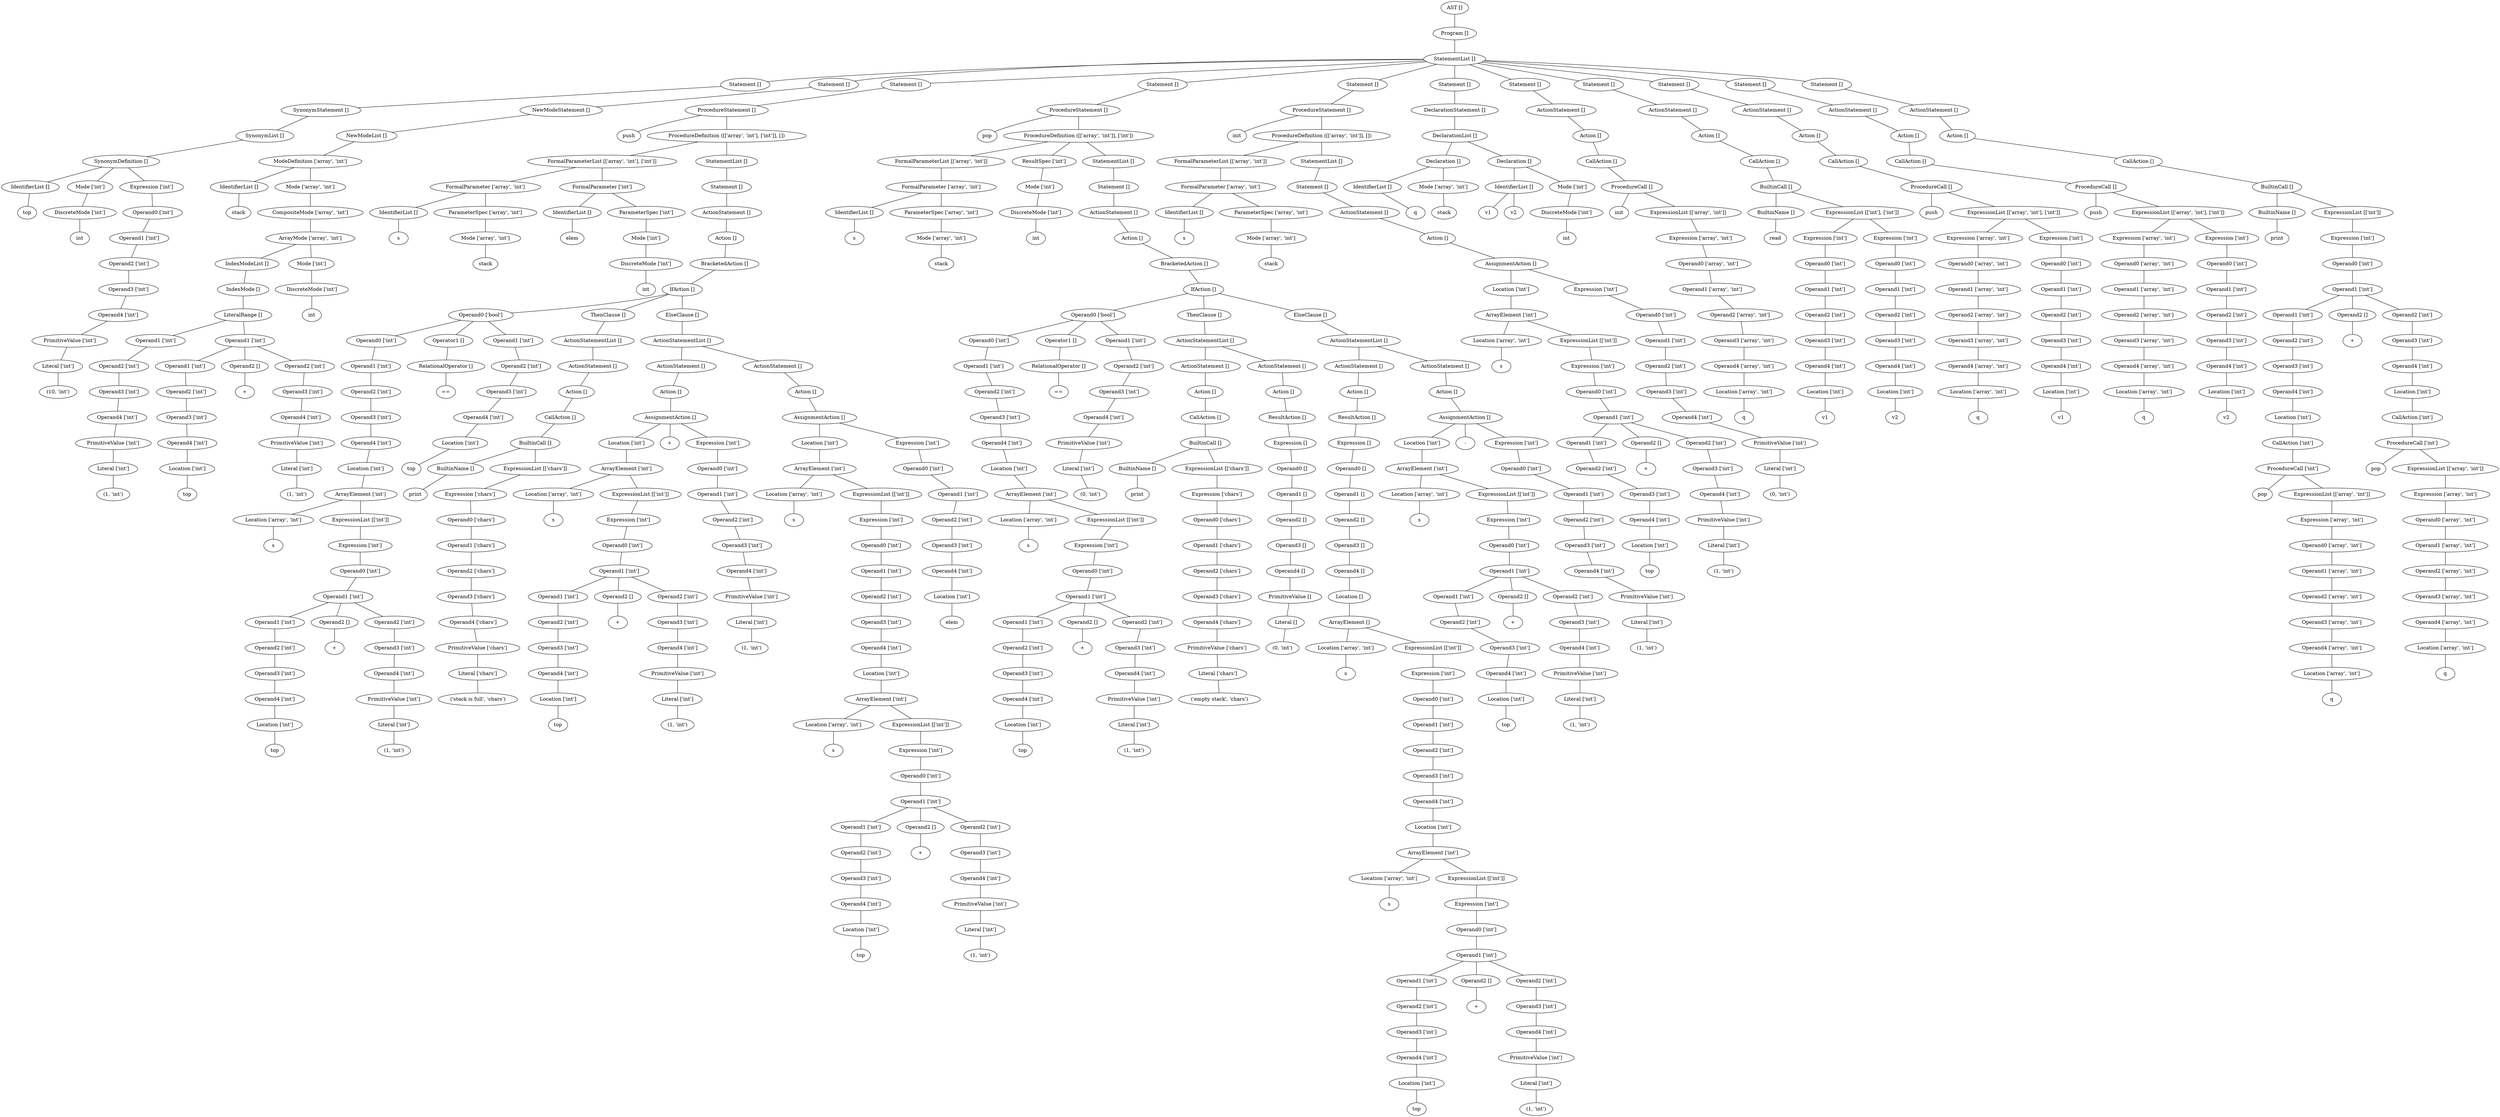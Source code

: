 graph G {
139882363895032 [label="AST []"];
139882363742752 [label="AST []"];
139882363895032 -- 139882363742752;
139882363742752 [label="Program []"];
139882364017744 [label="Program []"];
139882363742752 -- 139882364017744;
139882364017744 [label="StatementList []"];
139882368421112 [label="StatementList []"];
139882364017744 -- 139882368421112;
139882368421112 [label="Statement []"];
139882363827984 [label="Statement []"];
139882368421112 -- 139882363827984;
139882363827984 [label="SynonymStatement []"];
139882363829384 [label="SynonymStatement []"];
139882363827984 -- 139882363829384;
139882363829384 [label="SynonymList []"];
139882363830112 [label="SynonymList []"];
139882363829384 -- 139882363830112;
139882363830112 [label="SynonymDefinition []"];
139882363790784 [label="SynonymDefinition []"];
139882363830112 -- 139882363790784;
139882363790784 [label="IdentifierList []"];
11098370866932995889 [label=top];
139882363790784 -- 11098370866932995889;
139882363912144 [label="SynonymDefinition []"];
139882363830112 -- 139882363912144;
139882363912144 [label="Mode ['int']"];
139882359857104 [label="Mode ['int']"];
139882363912144 -- 139882359857104;
139882359857104 [label="DiscreteMode ['int']"];
13279784956631896224 [label=int];
139882359857104 -- 13279784956631896224;
139882363830056 [label="SynonymDefinition []"];
139882363830112 -- 139882363830056;
139882363830056 [label="Expression ['int']"];
139882363826808 [label="Expression ['int']"];
139882363830056 -- 139882363826808;
139882363826808 [label="Operand0 ['int']"];
139882363826752 [label="Operand0 ['int']"];
139882363826808 -- 139882363826752;
139882363826752 [label="Operand1 ['int']"];
139882363829104 [label="Operand1 ['int']"];
139882363826752 -- 139882363829104;
139882363829104 [label="Operand2 ['int']"];
139882363829048 [label="Operand2 ['int']"];
139882363829104 -- 139882363829048;
139882363829048 [label="Operand3 ['int']"];
139882363830000 [label="Operand3 ['int']"];
139882363829048 -- 139882363830000;
139882363830000 [label="Operand4 ['int']"];
139882363826304 [label="Operand4 ['int']"];
139882363830000 -- 139882363826304;
139882363826304 [label="PrimitiveValue ['int']"];
139882359872760 [label="PrimitiveValue ['int']"];
139882363826304 -- 139882359872760;
139882359872760 [label="Literal ['int']"];
13012287878280842259 [label="(10, 'int')"];
139882359872760 -- 13012287878280842259;
139882363827928 [label="StatementList []"];
139882364017744 -- 139882363827928;
139882363827928 [label="Statement []"];
139882363829552 [label="Statement []"];
139882363827928 -- 139882363829552;
139882363829552 [label="NewModeStatement []"];
139882363828096 [label="NewModeStatement []"];
139882363829552 -- 139882363828096;
139882363828096 [label="NewModeList []"];
139882363828656 [label="NewModeList []"];
139882363828096 -- 139882363828656;
139882363828656 [label="ModeDefinition ['array', 'int']"];
139882363826360 [label="ModeDefinition ['array', 'int']"];
139882363828656 -- 139882363826360;
139882363826360 [label="IdentifierList []"];
9548004008344884232 [label=stack];
139882363826360 -- 9548004008344884232;
139882363828600 [label="ModeDefinition ['array', 'int']"];
139882363828656 -- 139882363828600;
139882363828600 [label="Mode ['array', 'int']"];
139882363826976 [label="Mode ['array', 'int']"];
139882363828600 -- 139882363826976;
139882363826976 [label="CompositeMode ['array', 'int']"];
139882363828432 [label="CompositeMode ['array', 'int']"];
139882363826976 -- 139882363828432;
139882363828432 [label="ArrayMode ['array', 'int']"];
139882363828936 [label="ArrayMode ['array', 'int']"];
139882363828432 -- 139882363828936;
139882363828936 [label="IndexModeList []"];
139882363827032 [label="IndexModeList []"];
139882363828936 -- 139882363827032;
139882363827032 [label="IndexMode []"];
139882363827816 [label="IndexMode []"];
139882363827032 -- 139882363827816;
139882363827816 [label="LiteralRange []"];
139882363830168 [label="LiteralRange []"];
139882363827816 -- 139882363830168;
139882363830168 [label="Operand1 ['int']"];
139882363827536 [label="Operand1 ['int']"];
139882363830168 -- 139882363827536;
139882363827536 [label="Operand2 ['int']"];
139882363827480 [label="Operand2 ['int']"];
139882363827536 -- 139882363827480;
139882363827480 [label="Operand3 ['int']"];
139882363826920 [label="Operand3 ['int']"];
139882363827480 -- 139882363826920;
139882363826920 [label="Operand4 ['int']"];
139882363827592 [label="Operand4 ['int']"];
139882363826920 -- 139882363827592;
139882363827592 [label="PrimitiveValue ['int']"];
139882363828040 [label="PrimitiveValue ['int']"];
139882363827592 -- 139882363828040;
139882363828040 [label="Literal ['int']"];
10384000955390076295 [label="(1, 'int')"];
139882363828040 -- 10384000955390076295;
139882363829888 [label="LiteralRange []"];
139882363827816 -- 139882363829888;
139882363829888 [label="Operand1 ['int']"];
139882363828824 [label="Operand1 ['int']"];
139882363829888 -- 139882363828824;
139882363828824 [label="Operand1 ['int']"];
139882363827760 [label="Operand1 ['int']"];
139882363828824 -- 139882363827760;
139882363827760 [label="Operand2 ['int']"];
139882363827088 [label="Operand2 ['int']"];
139882363827760 -- 139882363827088;
139882363827088 [label="Operand3 ['int']"];
139882363827144 [label="Operand3 ['int']"];
139882363827088 -- 139882363827144;
139882363827144 [label="Operand4 ['int']"];
139882363830224 [label="Operand4 ['int']"];
139882363827144 -- 139882363830224;
139882363830224 [label="Location ['int']"];
13587849862252516085 [label=top];
139882363830224 -- 13587849862252516085;
139882363828880 [label="Operand1 ['int']"];
139882363829888 -- 139882363828880;
139882363828880 [label="Operand2 []"];
13619641250195917786 [label="+"];
139882363828880 -- 13619641250195917786;
139882363829832 [label="Operand1 ['int']"];
139882363829888 -- 139882363829832;
139882363829832 [label="Operand2 ['int']"];
139882363829776 [label="Operand2 ['int']"];
139882363829832 -- 139882363829776;
139882363829776 [label="Operand3 ['int']"];
139882363829328 [label="Operand3 ['int']"];
139882363829776 -- 139882363829328;
139882363829328 [label="Operand4 ['int']"];
139882363829272 [label="Operand4 ['int']"];
139882363829328 -- 139882363829272;
139882363829272 [label="PrimitiveValue ['int']"];
139882363827704 [label="PrimitiveValue ['int']"];
139882363829272 -- 139882363827704;
139882363827704 [label="Literal ['int']"];
12833056036984600206 [label="(1, 'int')"];
139882363827704 -- 12833056036984600206;
139882363828376 [label="ArrayMode ['array', 'int']"];
139882363828432 -- 139882363828376;
139882363828376 [label="Mode ['int']"];
139882363827872 [label="Mode ['int']"];
139882363828376 -- 139882363827872;
139882363827872 [label="DiscreteMode ['int']"];
11738069794204842050 [label=int];
139882363827872 -- 11738069794204842050;
139882363828544 [label="StatementList []"];
139882364017744 -- 139882363828544;
139882363828544 [label="Statement []"];
139882363828152 [label="Statement []"];
139882363828544 -- 139882363828152;
139882363828152 [label="ProcedureStatement []"];
12400201692145902801 [label=push];
139882363828152 -- 12400201692145902801;
139882363739440 [label="ProcedureStatement []"];
139882363828152 -- 139882363739440;
139882363739440 [label="ProcedureDefinition ([['array', 'int'], ['int']], [])"];
139882363826416 [label="ProcedureDefinition ([['array', 'int'], ['int']], [])"];
139882363739440 -- 139882363826416;
139882363826416 [label="FormalParameterList [['array', 'int'], ['int']]"];
139882363829944 [label="FormalParameterList [['array', 'int'], ['int']]"];
139882363826416 -- 139882363829944;
139882363829944 [label="FormalParameter ['array', 'int']"];
139882363827424 [label="FormalParameter ['array', 'int']"];
139882363829944 -- 139882363827424;
139882363827424 [label="IdentifierList []"];
9255897863591705951 [label=s];
139882363827424 -- 9255897863591705951;
139882363826864 [label="FormalParameter ['array', 'int']"];
139882363829944 -- 139882363826864;
139882363826864 [label="ParameterSpec ['array', 'int']"];
139882363827648 [label="ParameterSpec ['array', 'int']"];
139882363826864 -- 139882363827648;
139882363827648 [label="Mode ['array', 'int']"];
12053738444705922906 [label=stack];
139882363827648 -- 12053738444705922906;
139882363826248 [label="FormalParameterList [['array', 'int'], ['int']]"];
139882363826416 -- 139882363826248;
139882363826248 [label="FormalParameter ['int']"];
139882363829664 [label="FormalParameter ['int']"];
139882363826248 -- 139882363829664;
139882363829664 [label="IdentifierList []"];
13443625125395657081 [label=elem];
139882363829664 -- 13443625125395657081;
139882363829160 [label="FormalParameter ['int']"];
139882363826248 -- 139882363829160;
139882363829160 [label="ParameterSpec ['int']"];
139882363828264 [label="ParameterSpec ['int']"];
139882363829160 -- 139882363828264;
139882363828264 [label="Mode ['int']"];
139882363827256 [label="Mode ['int']"];
139882363828264 -- 139882363827256;
139882363827256 [label="DiscreteMode ['int']"];
13259389374916531933 [label=int];
139882363827256 -- 13259389374916531933;
139882363756840 [label="ProcedureDefinition ([['array', 'int'], ['int']], [])"];
139882363739440 -- 139882363756840;
139882363756840 [label="StatementList []"];
139882363798472 [label="StatementList []"];
139882363756840 -- 139882363798472;
139882363798472 [label="Statement []"];
139882363757624 [label="Statement []"];
139882363798472 -- 139882363757624;
139882363757624 [label="ActionStatement []"];
139882363953784 [label="ActionStatement []"];
139882363757624 -- 139882363953784;
139882363953784 [label="Action []"];
139882363956416 [label="Action []"];
139882363953784 -- 139882363956416;
139882363956416 [label="BracketedAction []"];
139882363756728 [label="BracketedAction []"];
139882363956416 -- 139882363756728;
139882363756728 [label="IfAction []"];
139882363757120 [label="IfAction []"];
139882363756728 -- 139882363757120;
139882363757120 [label="Operand0 ['bool']"];
139882363758576 [label="Operand0 ['bool']"];
139882363757120 -- 139882363758576;
139882363758576 [label="Operand0 ['int']"];
139882363954456 [label="Operand0 ['int']"];
139882363758576 -- 139882363954456;
139882363954456 [label="Operand1 ['int']"];
139882363956248 [label="Operand1 ['int']"];
139882363954456 -- 139882363956248;
139882363956248 [label="Operand2 ['int']"];
139882363955968 [label="Operand2 ['int']"];
139882363956248 -- 139882363955968;
139882363955968 [label="Operand3 ['int']"];
139882363957200 [label="Operand3 ['int']"];
139882363955968 -- 139882363957200;
139882363957200 [label="Operand4 ['int']"];
139882363828712 [label="Operand4 ['int']"];
139882363957200 -- 139882363828712;
139882363828712 [label="Location ['int']"];
139882363954232 [label="Location ['int']"];
139882363828712 -- 139882363954232;
139882363954232 [label="ArrayElement ['int']"];
139882368031432 [label="ArrayElement ['int']"];
139882363954232 -- 139882368031432;
139882368031432 [label="Location ['array', 'int']"];
10324350613406728670 [label=s];
139882368031432 -- 10324350613406728670;
139882363954288 [label="ArrayElement ['int']"];
139882363954232 -- 139882363954288;
139882363954288 [label="ExpressionList [['int']]"];
139882363953392 [label="ExpressionList [['int']]"];
139882363954288 -- 139882363953392;
139882363953392 [label="Expression ['int']"];
139882363954400 [label="Expression ['int']"];
139882363953392 -- 139882363954400;
139882363954400 [label="Operand0 ['int']"];
139882363953504 [label="Operand0 ['int']"];
139882363954400 -- 139882363953504;
139882363953504 [label="Operand1 ['int']"];
139882363953560 [label="Operand1 ['int']"];
139882363953504 -- 139882363953560;
139882363953560 [label="Operand1 ['int']"];
139882363956752 [label="Operand1 ['int']"];
139882363953560 -- 139882363956752;
139882363956752 [label="Operand2 ['int']"];
139882363829720 [label="Operand2 ['int']"];
139882363956752 -- 139882363829720;
139882363829720 [label="Operand3 ['int']"];
139882363827312 [label="Operand3 ['int']"];
139882363829720 -- 139882363827312;
139882363827312 [label="Operand4 ['int']"];
139882363953728 [label="Operand4 ['int']"];
139882363827312 -- 139882363953728;
139882363953728 [label="Location ['int']"];
13579530663093619731 [label=top];
139882363953728 -- 13579530663093619731;
139882363955408 [label="Operand1 ['int']"];
139882363953504 -- 139882363955408;
139882363955408 [label="Operand2 []"];
13537684881078771060 [label="+"];
139882363955408 -- 13537684881078771060;
139882363956360 [label="Operand1 ['int']"];
139882363953504 -- 139882363956360;
139882363956360 [label="Operand2 ['int']"];
139882363954064 [label="Operand2 ['int']"];
139882363956360 -- 139882363954064;
139882363954064 [label="Operand3 ['int']"];
139882363955800 [label="Operand3 ['int']"];
139882363954064 -- 139882363955800;
139882363955800 [label="Operand4 ['int']"];
139882363956472 [label="Operand4 ['int']"];
139882363955800 -- 139882363956472;
139882363956472 [label="PrimitiveValue ['int']"];
139882363953672 [label="PrimitiveValue ['int']"];
139882363956472 -- 139882363953672;
139882363953672 [label="Literal ['int']"];
9950877853849301408 [label="(1, 'int')"];
139882363953672 -- 9950877853849301408;
139882363954568 [label="Operand0 ['bool']"];
139882363757120 -- 139882363954568;
139882363954568 [label="Operator1 []"];
139882363757848 [label="Operator1 []"];
139882363954568 -- 139882363757848;
139882363757848 [label="RelationalOperator []"];
13469792685444499595 [label="=="];
139882363757848 -- 13469792685444499595;
139882363759192 [label="Operand0 ['bool']"];
139882363757120 -- 139882363759192;
139882363759192 [label="Operand1 ['int']"];
139882363759136 [label="Operand1 ['int']"];
139882363759192 -- 139882363759136;
139882363759136 [label="Operand2 ['int']"];
139882363759808 [label="Operand2 ['int']"];
139882363759136 -- 139882363759808;
139882363759808 [label="Operand3 ['int']"];
139882363760032 [label="Operand3 ['int']"];
139882363759808 -- 139882363760032;
139882363760032 [label="Operand4 ['int']"];
139882363758688 [label="Operand4 ['int']"];
139882363760032 -- 139882363758688;
139882363758688 [label="Location ['int']"];
9903907610730019013 [label=top];
139882363758688 -- 9903907610730019013;
139882363758856 [label="IfAction []"];
139882363756728 -- 139882363758856;
139882363758856 [label="ThenClause []"];
139882363758408 [label="ThenClause []"];
139882363758856 -- 139882363758408;
139882363758408 [label="ActionStatementList []"];
139882363757960 [label="ActionStatementList []"];
139882363758408 -- 139882363757960;
139882363757960 [label="ActionStatement []"];
139882363756672 [label="ActionStatement []"];
139882363757960 -- 139882363756672;
139882363756672 [label="Action []"];
139882363760424 [label="Action []"];
139882363756672 -- 139882363760424;
139882363760424 [label="CallAction []"];
139882363759360 [label="CallAction []"];
139882363760424 -- 139882363759360;
139882363759360 [label="BuiltinCall []"];
139882363757736 [label="BuiltinCall []"];
139882363759360 -- 139882363757736;
139882363757736 [label="BuiltinName []"];
10087425268375851109 [label=print];
139882363757736 -- 10087425268375851109;
139882363760480 [label="BuiltinCall []"];
139882363759360 -- 139882363760480;
139882363760480 [label="ExpressionList [['chars']]"];
139882363759304 [label="ExpressionList [['chars']]"];
139882363760480 -- 139882363759304;
139882363759304 [label="Expression ['chars']"];
139882363758352 [label="Expression ['chars']"];
139882363759304 -- 139882363758352;
139882363758352 [label="Operand0 ['chars']"];
139882363759528 [label="Operand0 ['chars']"];
139882363758352 -- 139882363759528;
139882363759528 [label="Operand1 ['chars']"];
139882363756952 [label="Operand1 ['chars']"];
139882363759528 -- 139882363756952;
139882363756952 [label="Operand2 ['chars']"];
139882363758128 [label="Operand2 ['chars']"];
139882363756952 -- 139882363758128;
139882363758128 [label="Operand3 ['chars']"];
139882363757904 [label="Operand3 ['chars']"];
139882363758128 -- 139882363757904;
139882363757904 [label="Operand4 ['chars']"];
139882363758464 [label="Operand4 ['chars']"];
139882363757904 -- 139882363758464;
139882363758464 [label="PrimitiveValue ['chars']"];
139882363756784 [label="PrimitiveValue ['chars']"];
139882363758464 -- 139882363756784;
139882363756784 [label="Literal ['chars']"];
13135532903191890347 [label="('stack is full', 'chars')"];
139882363756784 -- 13135532903191890347;
139882363758968 [label="IfAction []"];
139882363756728 -- 139882363758968;
139882363758968 [label="ElseClause []"];
139882363739384 [label="ElseClause []"];
139882363758968 -- 139882363739384;
139882363739384 [label="ActionStatementList []"];
139882363760256 [label="ActionStatementList []"];
139882363739384 -- 139882363760256;
139882363760256 [label="ActionStatement []"];
139882363760200 [label="ActionStatement []"];
139882363760256 -- 139882363760200;
139882363760200 [label="Action []"];
139882363760368 [label="Action []"];
139882363760200 -- 139882363760368;
139882363760368 [label="AssignmentAction []"];
139882363757344 [label="AssignmentAction []"];
139882363760368 -- 139882363757344;
139882363757344 [label="Location ['int']"];
139882363759696 [label="Location ['int']"];
139882363757344 -- 139882363759696;
139882363759696 [label="ArrayElement ['int']"];
139882363758520 [label="ArrayElement ['int']"];
139882363759696 -- 139882363758520;
139882363758520 [label="Location ['array', 'int']"];
13821932316579131152 [label=s];
139882363758520 -- 13821932316579131152;
139882363757792 [label="ArrayElement ['int']"];
139882363759696 -- 139882363757792;
139882363757792 [label="ExpressionList [['int']]"];
139882363758240 [label="ExpressionList [['int']]"];
139882363757792 -- 139882363758240;
139882363758240 [label="Expression ['int']"];
139882363757064 [label="Expression ['int']"];
139882363758240 -- 139882363757064;
139882363757064 [label="Operand0 ['int']"];
139882363757008 [label="Operand0 ['int']"];
139882363757064 -- 139882363757008;
139882363757008 [label="Operand1 ['int']"];
139882363757568 [label="Operand1 ['int']"];
139882363757008 -- 139882363757568;
139882363757568 [label="Operand1 ['int']"];
139882363759584 [label="Operand1 ['int']"];
139882363757568 -- 139882363759584;
139882363759584 [label="Operand2 ['int']"];
139882363759752 [label="Operand2 ['int']"];
139882363759584 -- 139882363759752;
139882363759752 [label="Operand3 ['int']"];
139882363758184 [label="Operand3 ['int']"];
139882363759752 -- 139882363758184;
139882363758184 [label="Operand4 ['int']"];
139882363759472 [label="Operand4 ['int']"];
139882363758184 -- 139882363759472;
139882363759472 [label="Location ['int']"];
9380153402403416136 [label=top];
139882363759472 -- 9380153402403416136;
139882363758912 [label="Operand1 ['int']"];
139882363757008 -- 139882363758912;
139882363758912 [label="Operand2 []"];
10237522305323188465 [label="+"];
139882363758912 -- 10237522305323188465;
139882363760592 [label="Operand1 ['int']"];
139882363757008 -- 139882363760592;
139882363760592 [label="Operand2 ['int']"];
139882363757176 [label="Operand2 ['int']"];
139882363760592 -- 139882363757176;
139882363757176 [label="Operand3 ['int']"];
139882363757680 [label="Operand3 ['int']"];
139882363757176 -- 139882363757680;
139882363757680 [label="Operand4 ['int']"];
139882363758632 [label="Operand4 ['int']"];
139882363757680 -- 139882363758632;
139882363758632 [label="PrimitiveValue ['int']"];
139882363757400 [label="PrimitiveValue ['int']"];
139882363758632 -- 139882363757400;
139882363757400 [label="Literal ['int']"];
13354158772005258597 [label="(1, 'int')"];
139882363757400 -- 13354158772005258597;
10330855819228589589 [label="+"];
139882363760368 -- 10330855819228589589;
139882363759080 [label="AssignmentAction []"];
139882363760368 -- 139882363759080;
139882363759080 [label="Expression ['int']"];
139882363757512 [label="Expression ['int']"];
139882363759080 -- 139882363757512;
139882363757512 [label="Operand0 ['int']"];
139882363757232 [label="Operand0 ['int']"];
139882363757512 -- 139882363757232;
139882363757232 [label="Operand1 ['int']"];
139882363758800 [label="Operand1 ['int']"];
139882363757232 -- 139882363758800;
139882363758800 [label="Operand2 ['int']"];
139882363759920 [label="Operand2 ['int']"];
139882363758800 -- 139882363759920;
139882363759920 [label="Operand3 ['int']"];
139882363759640 [label="Operand3 ['int']"];
139882363759920 -- 139882363759640;
139882363759640 [label="Operand4 ['int']"];
139882363756616 [label="Operand4 ['int']"];
139882363759640 -- 139882363756616;
139882363756616 [label="PrimitiveValue ['int']"];
139882363759976 [label="PrimitiveValue ['int']"];
139882363756616 -- 139882363759976;
139882363759976 [label="Literal ['int']"];
9241212839715275109 [label="(1, 'int')"];
139882363759976 -- 9241212839715275109;
139882363739328 [label="ActionStatementList []"];
139882363739384 -- 139882363739328;
139882363739328 [label="ActionStatement []"];
139882363739216 [label="ActionStatement []"];
139882363739328 -- 139882363739216;
139882363739216 [label="Action []"];
139882363739776 [label="Action []"];
139882363739216 -- 139882363739776;
139882363739776 [label="AssignmentAction []"];
139882363760312 [label="AssignmentAction []"];
139882363739776 -- 139882363760312;
139882363760312 [label="Location ['int']"];
139882363736528 [label="Location ['int']"];
139882363760312 -- 139882363736528;
139882363736528 [label="ArrayElement ['int']"];
139882363757288 [label="ArrayElement ['int']"];
139882363736528 -- 139882363757288;
139882363757288 [label="Location ['array', 'int']"];
9536896534356599163 [label=s];
139882363757288 -- 9536896534356599163;
139882363737872 [label="ArrayElement ['int']"];
139882363736528 -- 139882363737872;
139882363737872 [label="ExpressionList [['int']]"];
139882363737816 [label="ExpressionList [['int']]"];
139882363737872 -- 139882363737816;
139882363737816 [label="Expression ['int']"];
139882363739104 [label="Expression ['int']"];
139882363737816 -- 139882363739104;
139882363739104 [label="Operand0 ['int']"];
139882363737984 [label="Operand0 ['int']"];
139882363739104 -- 139882363737984;
139882363737984 [label="Operand1 ['int']"];
139882363759248 [label="Operand1 ['int']"];
139882363737984 -- 139882363759248;
139882363759248 [label="Operand2 ['int']"];
139882363738040 [label="Operand2 ['int']"];
139882363759248 -- 139882363738040;
139882363738040 [label="Operand3 ['int']"];
139882363736640 [label="Operand3 ['int']"];
139882363738040 -- 139882363736640;
139882363736640 [label="Operand4 ['int']"];
139882363758296 [label="Operand4 ['int']"];
139882363736640 -- 139882363758296;
139882363758296 [label="Location ['int']"];
139882363736864 [label="Location ['int']"];
139882363758296 -- 139882363736864;
139882363736864 [label="ArrayElement ['int']"];
139882363758744 [label="ArrayElement ['int']"];
139882363736864 -- 139882363758744;
139882363758744 [label="Location ['array', 'int']"];
12509181589431836117 [label=s];
139882363758744 -- 12509181589431836117;
139882363737032 [label="ArrayElement ['int']"];
139882363736864 -- 139882363737032;
139882363737032 [label="ExpressionList [['int']]"];
139882363736976 [label="ExpressionList [['int']]"];
139882363737032 -- 139882363736976;
139882363736976 [label="Expression ['int']"];
139882363738712 [label="Expression ['int']"];
139882363736976 -- 139882363738712;
139882363738712 [label="Operand0 ['int']"];
139882363737928 [label="Operand0 ['int']"];
139882363738712 -- 139882363737928;
139882363737928 [label="Operand1 ['int']"];
139882363737144 [label="Operand1 ['int']"];
139882363737928 -- 139882363737144;
139882363737144 [label="Operand1 ['int']"];
139882363737088 [label="Operand1 ['int']"];
139882363737144 -- 139882363737088;
139882363737088 [label="Operand2 ['int']"];
139882363822320 [label="Operand2 ['int']"];
139882363737088 -- 139882363822320;
139882363822320 [label="Operand3 ['int']"];
139882363822992 [label="Operand3 ['int']"];
139882363822320 -- 139882363822992;
139882363822992 [label="Operand4 ['int']"];
139882363756896 [label="Operand4 ['int']"];
139882363822992 -- 139882363756896;
139882363756896 [label="Location ['int']"];
10932892506651996167 [label=top];
139882363756896 -- 10932892506651996167;
139882363738656 [label="Operand1 ['int']"];
139882363737928 -- 139882363738656;
139882363738656 [label="Operand2 []"];
12403651914397322908 [label="+"];
139882363738656 -- 12403651914397322908;
139882363736808 [label="Operand1 ['int']"];
139882363737928 -- 139882363736808;
139882363736808 [label="Operand2 ['int']"];
139882363736752 [label="Operand2 ['int']"];
139882363736808 -- 139882363736752;
139882363736752 [label="Operand3 ['int']"];
139882363739048 [label="Operand3 ['int']"];
139882363736752 -- 139882363739048;
139882363739048 [label="Operand4 ['int']"];
139882363736920 [label="Operand4 ['int']"];
139882363739048 -- 139882363736920;
139882363736920 [label="PrimitiveValue ['int']"];
139882363872536 [label="PrimitiveValue ['int']"];
139882363736920 -- 139882363872536;
139882363872536 [label="Literal ['int']"];
9809632852067542772 [label="(1, 'int')"];
139882363872536 -- 9809632852067542772;
139882363737480 [label="AssignmentAction []"];
139882363739776 -- 139882363737480;
139882363737480 [label="Expression ['int']"];
139882363737424 [label="Expression ['int']"];
139882363737480 -- 139882363737424;
139882363737424 [label="Operand0 ['int']"];
139882363739944 [label="Operand0 ['int']"];
139882363737424 -- 139882363739944;
139882363739944 [label="Operand1 ['int']"];
139882363739888 [label="Operand1 ['int']"];
139882363739944 -- 139882363739888;
139882363739888 [label="Operand2 ['int']"];
139882363759416 [label="Operand2 ['int']"];
139882363739888 -- 139882363759416;
139882363759416 [label="Operand3 ['int']"];
139882363736584 [label="Operand3 ['int']"];
139882363759416 -- 139882363736584;
139882363736584 [label="Operand4 ['int']"];
139882363738936 [label="Operand4 ['int']"];
139882363736584 -- 139882363738936;
139882363738936 [label="Location ['int']"];
10364289728903483927 [label=elem];
139882363738936 -- 10364289728903483927;
139882363829216 [label="StatementList []"];
139882364017744 -- 139882363829216;
139882363829216 [label="Statement []"];
139882363954960 [label="Statement []"];
139882363829216 -- 139882363954960;
139882363954960 [label="ProcedureStatement []"];
9949882441716835854 [label=pop];
139882363954960 -- 9949882441716835854;
139882363939248 [label="ProcedureStatement []"];
139882363954960 -- 139882363939248;
139882363939248 [label="ProcedureDefinition ([['array', 'int']], ['int'])"];
139882363829440 [label="ProcedureDefinition ([['array', 'int']], ['int'])"];
139882363939248 -- 139882363829440;
139882363829440 [label="FormalParameterList [['array', 'int']]"];
139882363826640 [label="FormalParameterList [['array', 'int']]"];
139882363829440 -- 139882363826640;
139882363826640 [label="FormalParameter ['array', 'int']"];
139882363757456 [label="FormalParameter ['array', 'int']"];
139882363826640 -- 139882363757456;
139882363757456 [label="IdentifierList []"];
9439989067773012822 [label=s];
139882363757456 -- 9439989067773012822;
139882363739496 [label="FormalParameter ['array', 'int']"];
139882363826640 -- 139882363739496;
139882363739496 [label="ParameterSpec ['array', 'int']"];
139882363827368 [label="ParameterSpec ['array', 'int']"];
139882363739496 -- 139882363827368;
139882363827368 [label="Mode ['array', 'int']"];
10591513632518417933 [label=stack];
139882363827368 -- 10591513632518417933;
139882363739272 [label="ProcedureDefinition ([['array', 'int']], ['int'])"];
139882363939248 -- 139882363739272;
139882363739272 [label="ResultSpec ['int']"];
139882363737256 [label="ResultSpec ['int']"];
139882363739272 -- 139882363737256;
139882363737256 [label="Mode ['int']"];
139882363736472 [label="Mode ['int']"];
139882363737256 -- 139882363736472;
139882363736472 [label="DiscreteMode ['int']"];
9791297851129262198 [label=int];
139882363736472 -- 9791297851129262198;
139882363840384 [label="ProcedureDefinition ([['array', 'int']], ['int'])"];
139882363939248 -- 139882363840384;
139882363840384 [label="StatementList []"];
139882363737592 [label="StatementList []"];
139882363840384 -- 139882363737592;
139882363737592 [label="Statement []"];
139882363839096 [label="Statement []"];
139882363737592 -- 139882363839096;
139882363839096 [label="ActionStatement []"];
139882363840832 [label="ActionStatement []"];
139882363839096 -- 139882363840832;
139882363840832 [label="Action []"];
139882363738320 [label="Action []"];
139882363840832 -- 139882363738320;
139882363738320 [label="BracketedAction []"];
139882363840272 [label="BracketedAction []"];
139882363738320 -- 139882363840272;
139882363840272 [label="IfAction []"];
139882363839544 [label="IfAction []"];
139882363840272 -- 139882363839544;
139882363839544 [label="Operand0 ['bool']"];
139882363736248 [label="Operand0 ['bool']"];
139882363839544 -- 139882363736248;
139882363736248 [label="Operand0 ['int']"];
139882363739608 [label="Operand0 ['int']"];
139882363736248 -- 139882363739608;
139882363739608 [label="Operand1 ['int']"];
139882363737312 [label="Operand1 ['int']"];
139882363739608 -- 139882363737312;
139882363737312 [label="Operand2 ['int']"];
139882363737704 [label="Operand2 ['int']"];
139882363737312 -- 139882363737704;
139882363737704 [label="Operand3 ['int']"];
139882363738544 [label="Operand3 ['int']"];
139882363737704 -- 139882363738544;
139882363738544 [label="Operand4 ['int']"];
139882363738488 [label="Operand4 ['int']"];
139882363738544 -- 139882363738488;
139882363738488 [label="Location ['int']"];
139882363739720 [label="Location ['int']"];
139882363738488 -- 139882363739720;
139882363739720 [label="ArrayElement ['int']"];
139882363738992 [label="ArrayElement ['int']"];
139882363739720 -- 139882363738992;
139882363738992 [label="Location ['array', 'int']"];
11218906336775415944 [label=s];
139882363738992 -- 11218906336775415944;
139882363738824 [label="ArrayElement ['int']"];
139882363739720 -- 139882363738824;
139882363738824 [label="ExpressionList [['int']]"];
139882363738768 [label="ExpressionList [['int']]"];
139882363738824 -- 139882363738768;
139882363738768 [label="Expression ['int']"];
139882363739664 [label="Expression ['int']"];
139882363738768 -- 139882363739664;
139882363739664 [label="Operand0 ['int']"];
139882363739552 [label="Operand0 ['int']"];
139882363739664 -- 139882363739552;
139882363739552 [label="Operand1 ['int']"];
139882363738096 [label="Operand1 ['int']"];
139882363739552 -- 139882363738096;
139882363738096 [label="Operand1 ['int']"];
139882363737368 [label="Operand1 ['int']"];
139882363738096 -- 139882363737368;
139882363737368 [label="Operand2 ['int']"];
139882363736136 [label="Operand2 ['int']"];
139882363737368 -- 139882363736136;
139882363736136 [label="Operand3 ['int']"];
139882363737200 [label="Operand3 ['int']"];
139882363736136 -- 139882363737200;
139882363737200 [label="Operand4 ['int']"];
139882363738376 [label="Operand4 ['int']"];
139882363737200 -- 139882363738376;
139882363738376 [label="Location ['int']"];
11986369483300122311 [label=top];
139882363738376 -- 11986369483300122311;
139882363738152 [label="Operand1 ['int']"];
139882363739552 -- 139882363738152;
139882363738152 [label="Operand2 []"];
11615167140024672610 [label="+"];
139882363738152 -- 11615167140024672610;
139882363736360 [label="Operand1 ['int']"];
139882363739552 -- 139882363736360;
139882363736360 [label="Operand2 ['int']"];
139882363736304 [label="Operand2 ['int']"];
139882363736360 -- 139882363736304;
139882363736304 [label="Operand3 ['int']"];
139882363736192 [label="Operand3 ['int']"];
139882363736304 -- 139882363736192;
139882363736192 [label="Operand4 ['int']"];
139882363739160 [label="Operand4 ['int']"];
139882363736192 -- 139882363739160;
139882363739160 [label="PrimitiveValue ['int']"];
139882363740056 [label="PrimitiveValue ['int']"];
139882363739160 -- 139882363740056;
139882363740056 [label="Literal ['int']"];
10201823118854488822 [label="(1, 'int')"];
139882363740056 -- 10201823118854488822;
139882363738600 [label="Operand0 ['bool']"];
139882363839544 -- 139882363738600;
139882363738600 [label="Operator1 []"];
139882363840104 [label="Operator1 []"];
139882363738600 -- 139882363840104;
139882363840104 [label="RelationalOperator []"];
10416918911515858688 [label="=="];
139882363840104 -- 10416918911515858688;
139882363842344 [label="Operand0 ['bool']"];
139882363839544 -- 139882363842344;
139882363842344 [label="Operand1 ['int']"];
139882363841896 [label="Operand1 ['int']"];
139882363842344 -- 139882363841896;
139882363841896 [label="Operand2 ['int']"];
139882363839824 [label="Operand2 ['int']"];
139882363841896 -- 139882363839824;
139882363839824 [label="Operand3 ['int']"];
139882363841840 [label="Operand3 ['int']"];
139882363839824 -- 139882363841840;
139882363841840 [label="Operand4 ['int']"];
139882363842176 [label="Operand4 ['int']"];
139882363841840 -- 139882363842176;
139882363842176 [label="PrimitiveValue ['int']"];
139882363841728 [label="PrimitiveValue ['int']"];
139882363842176 -- 139882363841728;
139882363841728 [label="Literal ['int']"];
11730887075805706403 [label="(0, 'int')"];
139882363841728 -- 11730887075805706403;
139882363838984 [label="IfAction []"];
139882363840272 -- 139882363838984;
139882363838984 [label="ThenClause []"];
139882363839656 [label="ThenClause []"];
139882363838984 -- 139882363839656;
139882363839656 [label="ActionStatementList []"];
139882363841448 [label="ActionStatementList []"];
139882363839656 -- 139882363841448;
139882363841448 [label="ActionStatement []"];
139882363839880 [label="ActionStatement []"];
139882363841448 -- 139882363839880;
139882363839880 [label="Action []"];
139882363841952 [label="Action []"];
139882363839880 -- 139882363841952;
139882363841952 [label="CallAction []"];
139882363839600 [label="CallAction []"];
139882363841952 -- 139882363839600;
139882363839600 [label="BuiltinCall []"];
139882363838536 [label="BuiltinCall []"];
139882363839600 -- 139882363838536;
139882363838536 [label="BuiltinName []"];
12374324879852376767 [label=print];
139882363838536 -- 12374324879852376767;
139882363841224 [label="BuiltinCall []"];
139882363839600 -- 139882363841224;
139882363841224 [label="ExpressionList [['chars']]"];
139882363840160 [label="ExpressionList [['chars']]"];
139882363841224 -- 139882363840160;
139882363840160 [label="Expression ['chars']"];
139882363840776 [label="Expression ['chars']"];
139882363840160 -- 139882363840776;
139882363840776 [label="Operand0 ['chars']"];
139882363841168 [label="Operand0 ['chars']"];
139882363840776 -- 139882363841168;
139882363841168 [label="Operand1 ['chars']"];
139882363840888 [label="Operand1 ['chars']"];
139882363841168 -- 139882363840888;
139882363840888 [label="Operand2 ['chars']"];
139882363840664 [label="Operand2 ['chars']"];
139882363840888 -- 139882363840664;
139882363840664 [label="Operand3 ['chars']"];
139882363839432 [label="Operand3 ['chars']"];
139882363840664 -- 139882363839432;
139882363839432 [label="Operand4 ['chars']"];
139882363842456 [label="Operand4 ['chars']"];
139882363839432 -- 139882363842456;
139882363842456 [label="PrimitiveValue ['chars']"];
139882363841616 [label="PrimitiveValue ['chars']"];
139882363842456 -- 139882363841616;
139882363841616 [label="Literal ['chars']"];
12278056522455195241 [label="('empty stack', 'chars')"];
139882363841616 -- 12278056522455195241;
139882363838872 [label="ActionStatementList []"];
139882363839656 -- 139882363838872;
139882363838872 [label="ActionStatement []"];
139882363841336 [label="ActionStatement []"];
139882363838872 -- 139882363841336;
139882363841336 [label="Action []"];
139882363838760 [label="Action []"];
139882363841336 -- 139882363838760;
139882363838760 [label="ResultAction []"];
139882363842288 [label="ResultAction []"];
139882363838760 -- 139882363842288;
139882363842288 [label="Expression []"];
139882363839152 [label="Expression []"];
139882363842288 -- 139882363839152;
139882363839152 [label="Operand0 []"];
139882363841392 [label="Operand0 []"];
139882363839152 -- 139882363841392;
139882363841392 [label="Operand1 []"];
139882363841056 [label="Operand1 []"];
139882363841392 -- 139882363841056;
139882363841056 [label="Operand2 []"];
139882363840216 [label="Operand2 []"];
139882363841056 -- 139882363840216;
139882363840216 [label="Operand3 []"];
139882363839712 [label="Operand3 []"];
139882363840216 -- 139882363839712;
139882363839712 [label="Operand4 []"];
139882363840440 [label="Operand4 []"];
139882363839712 -- 139882363840440;
139882363840440 [label="PrimitiveValue []"];
139882363841784 [label="PrimitiveValue []"];
139882363840440 -- 139882363841784;
139882363841784 [label="Literal []"];
11216402110565598795 [label="(0, 'int')"];
139882363841784 -- 11216402110565598795;
139882363784664 [label="IfAction []"];
139882363840272 -- 139882363784664;
139882363784664 [label="ElseClause []"];
139882363939920 [label="ElseClause []"];
139882363784664 -- 139882363939920;
139882363939920 [label="ActionStatementList []"];
139882363784944 [label="ActionStatementList []"];
139882363939920 -- 139882363784944;
139882363784944 [label="ActionStatement []"];
139882363839936 [label="ActionStatement []"];
139882363784944 -- 139882363839936;
139882363839936 [label="Action []"];
139882363784608 [label="Action []"];
139882363839936 -- 139882363784608;
139882363784608 [label="ResultAction []"];
139882363785168 [label="ResultAction []"];
139882363784608 -- 139882363785168;
139882363785168 [label="Expression []"];
139882363784216 [label="Expression []"];
139882363785168 -- 139882363784216;
139882363784216 [label="Operand0 []"];
139882363785056 [label="Operand0 []"];
139882363784216 -- 139882363785056;
139882363785056 [label="Operand1 []"];
139882363841112 [label="Operand1 []"];
139882363785056 -- 139882363841112;
139882363841112 [label="Operand2 []"];
139882363783264 [label="Operand2 []"];
139882363841112 -- 139882363783264;
139882363783264 [label="Operand3 []"];
139882363785112 [label="Operand3 []"];
139882363783264 -- 139882363785112;
139882363785112 [label="Operand4 []"];
139882363840496 [label="Operand4 []"];
139882363785112 -- 139882363840496;
139882363840496 [label="Location []"];
139882363784440 [label="Location []"];
139882363840496 -- 139882363784440;
139882363784440 [label="ArrayElement []"];
139882363839320 [label="ArrayElement []"];
139882363784440 -- 139882363839320;
139882363839320 [label="Location ['array', 'int']"];
10965396250627192788 [label=s];
139882363839320 -- 10965396250627192788;
139882363784384 [label="ArrayElement []"];
139882363784440 -- 139882363784384;
139882363784384 [label="ExpressionList [['int']]"];
139882363784328 [label="ExpressionList [['int']]"];
139882363784384 -- 139882363784328;
139882363784328 [label="Expression ['int']"];
139882363783712 [label="Expression ['int']"];
139882363784328 -- 139882363783712;
139882363783712 [label="Operand0 ['int']"];
139882363784720 [label="Operand0 ['int']"];
139882363783712 -- 139882363784720;
139882363784720 [label="Operand1 ['int']"];
139882363839488 [label="Operand1 ['int']"];
139882363784720 -- 139882363839488;
139882363839488 [label="Operand2 ['int']"];
139882363784272 [label="Operand2 ['int']"];
139882363839488 -- 139882363784272;
139882363784272 [label="Operand3 ['int']"];
139882363784888 [label="Operand3 ['int']"];
139882363784272 -- 139882363784888;
139882363784888 [label="Operand4 ['int']"];
139882363842120 [label="Operand4 ['int']"];
139882363784888 -- 139882363842120;
139882363842120 [label="Location ['int']"];
139882363782480 [label="Location ['int']"];
139882363842120 -- 139882363782480;
139882363782480 [label="ArrayElement ['int']"];
139882363838704 [label="ArrayElement ['int']"];
139882363782480 -- 139882363838704;
139882363838704 [label="Location ['array', 'int']"];
11795661243327407532 [label=s];
139882363838704 -- 11795661243327407532;
139882363784832 [label="ArrayElement ['int']"];
139882363782480 -- 139882363784832;
139882363784832 [label="ExpressionList [['int']]"];
139882363784776 [label="ExpressionList [['int']]"];
139882363784832 -- 139882363784776;
139882363784776 [label="Expression ['int']"];
139882363784160 [label="Expression ['int']"];
139882363784776 -- 139882363784160;
139882363784160 [label="Operand0 ['int']"];
139882363782424 [label="Operand0 ['int']"];
139882363784160 -- 139882363782424;
139882363782424 [label="Operand1 ['int']"];
139882363783880 [label="Operand1 ['int']"];
139882363782424 -- 139882363783880;
139882363783880 [label="Operand1 ['int']"];
139882363783824 [label="Operand1 ['int']"];
139882363783880 -- 139882363783824;
139882363783824 [label="Operand2 ['int']"];
139882363842008 [label="Operand2 ['int']"];
139882363783824 -- 139882363842008;
139882363842008 [label="Operand3 ['int']"];
139882363839992 [label="Operand3 ['int']"];
139882363842008 -- 139882363839992;
139882363839992 [label="Operand4 ['int']"];
139882363841280 [label="Operand4 ['int']"];
139882363839992 -- 139882363841280;
139882363841280 [label="Location ['int']"];
10290916615726105748 [label=top];
139882363841280 -- 10290916615726105748;
139882363784104 [label="Operand1 ['int']"];
139882363782424 -- 139882363784104;
139882363784104 [label="Operand2 []"];
10101919729528050631 [label="+"];
139882363784104 -- 10101919729528050631;
139882363782368 [label="Operand1 ['int']"];
139882363782424 -- 139882363782368;
139882363782368 [label="Operand2 ['int']"];
139882363783768 [label="Operand2 ['int']"];
139882363782368 -- 139882363783768;
139882363783768 [label="Operand3 ['int']"];
139882363783320 [label="Operand3 ['int']"];
139882363783768 -- 139882363783320;
139882363783320 [label="Operand4 ['int']"];
139882363782536 [label="Operand4 ['int']"];
139882363783320 -- 139882363782536;
139882363782536 [label="PrimitiveValue ['int']"];
139882363782312 [label="PrimitiveValue ['int']"];
139882363782536 -- 139882363782312;
139882363782312 [label="Literal ['int']"];
10221303749312130005 [label="(1, 'int')"];
139882363782312 -- 10221303749312130005;
139882363939416 [label="ActionStatementList []"];
139882363939920 -- 139882363939416;
139882363939416 [label="ActionStatement []"];
139882364049448 [label="ActionStatement []"];
139882363939416 -- 139882364049448;
139882364049448 [label="Action []"];
139882363938744 [label="Action []"];
139882364049448 -- 139882363938744;
139882363938744 [label="AssignmentAction []"];
139882363783208 [label="AssignmentAction []"];
139882363938744 -- 139882363783208;
139882363783208 [label="Location ['int']"];
139882363782704 [label="Location ['int']"];
139882363783208 -- 139882363782704;
139882363782704 [label="ArrayElement ['int']"];
139882363840328 [label="ArrayElement ['int']"];
139882363782704 -- 139882363840328;
139882363840328 [label="Location ['array', 'int']"];
12294212500354280706 [label=s];
139882363840328 -- 12294212500354280706;
139882363783656 [label="ArrayElement ['int']"];
139882363782704 -- 139882363783656;
139882363783656 [label="ExpressionList [['int']]"];
139882363783600 [label="ExpressionList [['int']]"];
139882363783656 -- 139882363783600;
139882363783600 [label="Expression ['int']"];
139882363782984 [label="Expression ['int']"];
139882363783600 -- 139882363782984;
139882363782984 [label="Operand0 ['int']"];
139882363783488 [label="Operand0 ['int']"];
139882363782984 -- 139882363783488;
139882363783488 [label="Operand1 ['int']"];
139882363782872 [label="Operand1 ['int']"];
139882363783488 -- 139882363782872;
139882363782872 [label="Operand1 ['int']"];
139882363782816 [label="Operand1 ['int']"];
139882363782872 -- 139882363782816;
139882363782816 [label="Operand2 ['int']"];
139882363784496 [label="Operand2 ['int']"];
139882363782816 -- 139882363784496;
139882363784496 [label="Operand3 ['int']"];
139882363784552 [label="Operand3 ['int']"];
139882363784496 -- 139882363784552;
139882363784552 [label="Operand4 ['int']"];
139882363782592 [label="Operand4 ['int']"];
139882363784552 -- 139882363782592;
139882363782592 [label="Location ['int']"];
13409427004754818306 [label=top];
139882363782592 -- 13409427004754818306;
139882363782928 [label="Operand1 ['int']"];
139882363783488 -- 139882363782928;
139882363782928 [label="Operand2 []"];
11360578572083630638 [label="+"];
139882363782928 -- 11360578572083630638;
139882363784048 [label="Operand1 ['int']"];
139882363783488 -- 139882363784048;
139882363784048 [label="Operand2 ['int']"];
139882363783992 [label="Operand2 ['int']"];
139882363784048 -- 139882363783992;
139882363783992 [label="Operand3 ['int']"];
139882363783376 [label="Operand3 ['int']"];
139882363783992 -- 139882363783376;
139882363783376 [label="Operand4 ['int']"];
139882363782760 [label="Operand4 ['int']"];
139882363783376 -- 139882363782760;
139882363782760 [label="PrimitiveValue ['int']"];
139882363783152 [label="PrimitiveValue ['int']"];
139882363782760 -- 139882363783152;
139882363783152 [label="Literal ['int']"];
11289143790119395626 [label="(1, 'int')"];
139882363783152 -- 11289143790119395626;
9974344919995788886 [label="-"];
139882363938744 -- 9974344919995788886;
139882363938128 [label="AssignmentAction []"];
139882363938744 -- 139882363938128;
139882363938128 [label="Expression ['int']"];
139882363940592 [label="Expression ['int']"];
139882363938128 -- 139882363940592;
139882363940592 [label="Operand0 ['int']"];
139882363940088 [label="Operand0 ['int']"];
139882363940592 -- 139882363940088;
139882363940088 [label="Operand1 ['int']"];
139882363939472 [label="Operand1 ['int']"];
139882363940088 -- 139882363939472;
139882363939472 [label="Operand2 ['int']"];
139882363938352 [label="Operand2 ['int']"];
139882363939472 -- 139882363938352;
139882363938352 [label="Operand3 ['int']"];
139882363782648 [label="Operand3 ['int']"];
139882363938352 -- 139882363782648;
139882363782648 [label="Operand4 ['int']"];
139882363783432 [label="Operand4 ['int']"];
139882363782648 -- 139882363783432;
139882363783432 [label="PrimitiveValue ['int']"];
139882363967360 [label="PrimitiveValue ['int']"];
139882363783432 -- 139882363967360;
139882363967360 [label="Literal ['int']"];
13382154950769227032 [label="(1, 'int')"];
139882363967360 -- 13382154950769227032;
139882363738264 [label="StatementList []"];
139882364017744 -- 139882363738264;
139882363738264 [label="Statement []"];
139882363738432 [label="Statement []"];
139882363738264 -- 139882363738432;
139882363738432 [label="ProcedureStatement []"];
13585694413435604941 [label=init];
139882363738432 -- 13585694413435604941;
139882363940760 [label="ProcedureStatement []"];
139882363738432 -- 139882363940760;
139882363940760 [label="ProcedureDefinition ([['array', 'int']], [])"];
139882363828488 [label="ProcedureDefinition ([['array', 'int']], [])"];
139882363940760 -- 139882363828488;
139882363828488 [label="FormalParameterList [['array', 'int']]"];
139882363828208 [label="FormalParameterList [['array', 'int']]"];
139882363828488 -- 139882363828208;
139882363828208 [label="FormalParameter ['array', 'int']"];
139882363785000 [label="FormalParameter ['array', 'int']"];
139882363828208 -- 139882363785000;
139882363785000 [label="IdentifierList []"];
13387817743990969534 [label=s];
139882363785000 -- 13387817743990969534;
139882363783544 [label="FormalParameter ['array', 'int']"];
139882363828208 -- 139882363783544;
139882363783544 [label="ParameterSpec ['array', 'int']"];
139882363736416 [label="ParameterSpec ['array', 'int']"];
139882363783544 -- 139882363736416;
139882363736416 [label="Mode ['array', 'int']"];
12244350263765108404 [label=stack];
139882363736416 -- 12244350263765108404;
139882363939864 [label="ProcedureDefinition ([['array', 'int']], [])"];
139882363940760 -- 139882363939864;
139882363939864 [label="StatementList []"];
139882363938968 [label="StatementList []"];
139882363939864 -- 139882363938968;
139882363938968 [label="Statement []"];
139882363936952 [label="Statement []"];
139882363938968 -- 139882363936952;
139882363936952 [label="ActionStatement []"];
139882363937400 [label="ActionStatement []"];
139882363936952 -- 139882363937400;
139882363937400 [label="Action []"];
139882363938184 [label="Action []"];
139882363937400 -- 139882363938184;
139882363938184 [label="AssignmentAction []"];
139882363937064 [label="AssignmentAction []"];
139882363938184 -- 139882363937064;
139882363937064 [label="Location ['int']"];
139882363940256 [label="Location ['int']"];
139882363937064 -- 139882363940256;
139882363940256 [label="ArrayElement ['int']"];
139882363938072 [label="ArrayElement ['int']"];
139882363940256 -- 139882363938072;
139882363938072 [label="Location ['array', 'int']"];
9458449170012788833 [label=s];
139882363938072 -- 9458449170012788833;
139882363939640 [label="ArrayElement ['int']"];
139882363940256 -- 139882363939640;
139882363939640 [label="ExpressionList [['int']]"];
139882363939080 [label="ExpressionList [['int']]"];
139882363939640 -- 139882363939080;
139882363939080 [label="Expression ['int']"];
139882363937512 [label="Expression ['int']"];
139882363939080 -- 139882363937512;
139882363937512 [label="Operand0 ['int']"];
139882363939808 [label="Operand0 ['int']"];
139882363937512 -- 139882363939808;
139882363939808 [label="Operand1 ['int']"];
139882363937792 [label="Operand1 ['int']"];
139882363939808 -- 139882363937792;
139882363937792 [label="Operand1 ['int']"];
139882363938240 [label="Operand1 ['int']"];
139882363937792 -- 139882363938240;
139882363938240 [label="Operand2 ['int']"];
139882363938296 [label="Operand2 ['int']"];
139882363938240 -- 139882363938296;
139882363938296 [label="Operand3 ['int']"];
139882363939360 [label="Operand3 ['int']"];
139882363938296 -- 139882363939360;
139882363939360 [label="Operand4 ['int']"];
139882363938016 [label="Operand4 ['int']"];
139882363939360 -- 139882363938016;
139882363938016 [label="Location ['int']"];
9605059706059191204 [label=top];
139882363938016 -- 9605059706059191204;
139882363936896 [label="Operand1 ['int']"];
139882363939808 -- 139882363936896;
139882363936896 [label="Operand2 []"];
12902562206805666810 [label="+"];
139882363936896 -- 12902562206805666810;
139882363940648 [label="Operand1 ['int']"];
139882363939808 -- 139882363940648;
139882363940648 [label="Operand2 ['int']"];
139882363937848 [label="Operand2 ['int']"];
139882363940648 -- 139882363937848;
139882363937848 [label="Operand3 ['int']"];
139882363938856 [label="Operand3 ['int']"];
139882363937848 -- 139882363938856;
139882363938856 [label="Operand4 ['int']"];
139882363940536 [label="Operand4 ['int']"];
139882363938856 -- 139882363940536;
139882363940536 [label="PrimitiveValue ['int']"];
139882363940368 [label="PrimitiveValue ['int']"];
139882363940536 -- 139882363940368;
139882363940368 [label="Literal ['int']"];
12369023446361257858 [label="(1, 'int')"];
139882363940368 -- 12369023446361257858;
139882363938520 [label="AssignmentAction []"];
139882363938184 -- 139882363938520;
139882363938520 [label="Expression ['int']"];
139882363937904 [label="Expression ['int']"];
139882363938520 -- 139882363937904;
139882363937904 [label="Operand0 ['int']"];
139882363937232 [label="Operand0 ['int']"];
139882363937904 -- 139882363937232;
139882363937232 [label="Operand1 ['int']"];
139882363937624 [label="Operand1 ['int']"];
139882363937232 -- 139882363937624;
139882363937624 [label="Operand2 ['int']"];
139882363936840 [label="Operand2 ['int']"];
139882363937624 -- 139882363936840;
139882363936840 [label="Operand3 ['int']"];
139882363939192 [label="Operand3 ['int']"];
139882363936840 -- 139882363939192;
139882363939192 [label="Operand4 ['int']"];
139882363937456 [label="Operand4 ['int']"];
139882363939192 -- 139882363937456;
139882363937456 [label="PrimitiveValue ['int']"];
139882363940144 [label="PrimitiveValue ['int']"];
139882363937456 -- 139882363940144;
139882363940144 [label="Literal ['int']"];
12593375080012297715 [label="(0, 'int')"];
139882363940144 -- 12593375080012297715;
139882363939752 [label="StatementList []"];
139882364017744 -- 139882363939752;
139882363939752 [label="Statement []"];
139882363759024 [label="Statement []"];
139882363939752 -- 139882363759024;
139882363759024 [label="DeclarationStatement []"];
139882364103088 [label="DeclarationStatement []"];
139882363759024 -- 139882364103088;
139882364103088 [label="DeclarationList []"];
139882363939304 [label="DeclarationList []"];
139882364103088 -- 139882363939304;
139882363939304 [label="Declaration []"];
139882361781216 [label="Declaration []"];
139882363939304 -- 139882361781216;
139882361781216 [label="IdentifierList []"];
11899269839246293825 [label=q];
139882361781216 -- 11899269839246293825;
139882363939136 [label="Declaration []"];
139882363939304 -- 139882363939136;
139882363939136 [label="Mode ['array', 'int']"];
10193543385108086397 [label=stack];
139882363939136 -- 10193543385108086397;
139882363940816 [label="DeclarationList []"];
139882364103088 -- 139882363940816;
139882363940816 [label="Declaration []"];
139882363939976 [label="Declaration []"];
139882363940816 -- 139882363939976;
139882363939976 [label="IdentifierList []"];
11003401340574879404 [label=v1];
139882363939976 -- 11003401340574879404;
11966904666697573727 [label=v2];
139882363939976 -- 11966904666697573727;
139882363938576 [label="Declaration []"];
139882363940816 -- 139882363938576;
139882363938576 [label="Mode ['int']"];
139882363737536 [label="Mode ['int']"];
139882363938576 -- 139882363737536;
139882363737536 [label="DiscreteMode ['int']"];
13784797487170664833 [label=int];
139882363737536 -- 13784797487170664833;
139882363940312 [label="StatementList []"];
139882364017744 -- 139882363940312;
139882363940312 [label="Statement []"];
139882363937120 [label="Statement []"];
139882363940312 -- 139882363937120;
139882363937120 [label="ActionStatement []"];
139882363940704 [label="ActionStatement []"];
139882363937120 -- 139882363940704;
139882363940704 [label="Action []"];
139882363938632 [label="Action []"];
139882363940704 -- 139882363938632;
139882363938632 [label="CallAction []"];
139882363939696 [label="CallAction []"];
139882363938632 -- 139882363939696;
139882363939696 [label="ProcedureCall []"];
10748338909428651172 [label=init];
139882363939696 -- 10748338909428651172;
139882363938464 [label="ProcedureCall []"];
139882363939696 -- 139882363938464;
139882363938464 [label="ExpressionList [['array', 'int']]"];
139882363937736 [label="ExpressionList [['array', 'int']]"];
139882363938464 -- 139882363937736;
139882363937736 [label="Expression ['array', 'int']"];
139882363937288 [label="Expression ['array', 'int']"];
139882363937736 -- 139882363937288;
139882363937288 [label="Operand0 ['array', 'int']"];
139882363938912 [label="Operand0 ['array', 'int']"];
139882363937288 -- 139882363938912;
139882363938912 [label="Operand1 ['array', 'int']"];
139882363954680 [label="Operand1 ['array', 'int']"];
139882363938912 -- 139882363954680;
139882363954680 [label="Operand2 ['array', 'int']"];
139882363937568 [label="Operand2 ['array', 'int']"];
139882363954680 -- 139882363937568;
139882363937568 [label="Operand3 ['array', 'int']"];
139882363937008 [label="Operand3 ['array', 'int']"];
139882363937568 -- 139882363937008;
139882363937008 [label="Operand4 ['array', 'int']"];
139882363965736 [label="Operand4 ['array', 'int']"];
139882363937008 -- 139882363965736;
139882363965736 [label="Location ['array', 'int']"];
12515745899928900313 [label=q];
139882363965736 -- 12515745899928900313;
139882363894080 [label="StatementList []"];
139882364017744 -- 139882363894080;
139882363894080 [label="Statement []"];
139882363894808 [label="Statement []"];
139882363894080 -- 139882363894808;
139882363894808 [label="ActionStatement []"];
139882363891840 [label="ActionStatement []"];
139882363894808 -- 139882363891840;
139882363891840 [label="Action []"];
139882363894136 [label="Action []"];
139882363891840 -- 139882363894136;
139882363894136 [label="CallAction []"];
139882363892680 [label="CallAction []"];
139882363894136 -- 139882363892680;
139882363892680 [label="BuiltinCall []"];
139882363937344 [label="BuiltinCall []"];
139882363892680 -- 139882363937344;
139882363937344 [label="BuiltinName []"];
10908338947952647034 [label=read];
139882363937344 -- 10908338947952647034;
139882363894864 [label="BuiltinCall []"];
139882363892680 -- 139882363894864;
139882363894864 [label="ExpressionList [['int'], ['int']]"];
139882363894752 [label="ExpressionList [['int'], ['int']]"];
139882363894864 -- 139882363894752;
139882363894752 [label="Expression ['int']"];
139882363893800 [label="Expression ['int']"];
139882363894752 -- 139882363893800;
139882363893800 [label="Operand0 ['int']"];
139882363893744 [label="Operand0 ['int']"];
139882363893800 -- 139882363893744;
139882363893744 [label="Operand1 ['int']"];
139882363895144 [label="Operand1 ['int']"];
139882363893744 -- 139882363895144;
139882363895144 [label="Operand2 ['int']"];
139882363937960 [label="Operand2 ['int']"];
139882363895144 -- 139882363937960;
139882363937960 [label="Operand3 ['int']"];
139882363894640 [label="Operand3 ['int']"];
139882363937960 -- 139882363894640;
139882363894640 [label="Operand4 ['int']"];
139882363895592 [label="Operand4 ['int']"];
139882363894640 -- 139882363895592;
139882363895592 [label="Location ['int']"];
12546904487978746786 [label=v1];
139882363895592 -- 12546904487978746786;
139882363892232 [label="ExpressionList [['int'], ['int']]"];
139882363894864 -- 139882363892232;
139882363892232 [label="Expression ['int']"];
139882363892176 [label="Expression ['int']"];
139882363892232 -- 139882363892176;
139882363892176 [label="Operand0 ['int']"];
139882363892344 [label="Operand0 ['int']"];
139882363892176 -- 139882363892344;
139882363892344 [label="Operand1 ['int']"];
139882363892288 [label="Operand1 ['int']"];
139882363892344 -- 139882363892288;
139882363892288 [label="Operand2 ['int']"];
139882363892736 [label="Operand2 ['int']"];
139882363892288 -- 139882363892736;
139882363892736 [label="Operand3 ['int']"];
139882363892792 [label="Operand3 ['int']"];
139882363892736 -- 139882363892792;
139882363892792 [label="Operand4 ['int']"];
139882363892624 [label="Operand4 ['int']"];
139882363892792 -- 139882363892624;
139882363892624 [label="Location ['int']"];
9843827517125768468 [label=v2];
139882363892624 -- 9843827517125768468;
139882363892456 [label="StatementList []"];
139882364017744 -- 139882363892456;
139882363892456 [label="Statement []"];
139882363892512 [label="Statement []"];
139882363892456 -- 139882363892512;
139882363892512 [label="ActionStatement []"];
139882363893296 [label="ActionStatement []"];
139882363892512 -- 139882363893296;
139882363893296 [label="Action []"];
139882363895088 [label="Action []"];
139882363893296 -- 139882363895088;
139882363895088 [label="CallAction []"];
139882363893968 [label="CallAction []"];
139882363895088 -- 139882363893968;
139882363893968 [label="ProcedureCall []"];
10271793845848526108 [label=push];
139882363893968 -- 10271793845848526108;
139882363893688 [label="ProcedureCall []"];
139882363893968 -- 139882363893688;
139882363893688 [label="ExpressionList [['array', 'int'], ['int']]"];
139882363895256 [label="ExpressionList [['array', 'int'], ['int']]"];
139882363893688 -- 139882363895256;
139882363895256 [label="Expression ['array', 'int']"];
139882363895200 [label="Expression ['array', 'int']"];
139882363895256 -- 139882363895200;
139882363895200 [label="Operand0 ['array', 'int']"];
139882363894920 [label="Operand0 ['array', 'int']"];
139882363895200 -- 139882363894920;
139882363894920 [label="Operand1 ['array', 'int']"];
139882363940200 [label="Operand1 ['array', 'int']"];
139882363894920 -- 139882363940200;
139882363940200 [label="Operand2 ['array', 'int']"];
139882363892400 [label="Operand2 ['array', 'int']"];
139882363940200 -- 139882363892400;
139882363892400 [label="Operand3 ['array', 'int']"];
139882363893520 [label="Operand3 ['array', 'int']"];
139882363892400 -- 139882363893520;
139882363893520 [label="Operand4 ['array', 'int']"];
139882363938800 [label="Operand4 ['array', 'int']"];
139882363893520 -- 139882363938800;
139882363938800 [label="Location ['array', 'int']"];
10731181994348878502 [label=q];
139882363938800 -- 10731181994348878502;
139882363893632 [label="ExpressionList [['array', 'int'], ['int']]"];
139882363893688 -- 139882363893632;
139882363893632 [label="Expression ['int']"];
139882363893128 [label="Expression ['int']"];
139882363893632 -- 139882363893128;
139882363893128 [label="Operand0 ['int']"];
139882363893072 [label="Operand0 ['int']"];
139882363893128 -- 139882363893072;
139882363893072 [label="Operand1 ['int']"];
139882363894584 [label="Operand1 ['int']"];
139882363893072 -- 139882363894584;
139882363894584 [label="Operand2 ['int']"];
139882363894024 [label="Operand2 ['int']"];
139882363894584 -- 139882363894024;
139882363894024 [label="Operand3 ['int']"];
139882363894416 [label="Operand3 ['int']"];
139882363894024 -- 139882363894416;
139882363894416 [label="Operand4 ['int']"];
139882363892568 [label="Operand4 ['int']"];
139882363894416 -- 139882363892568;
139882363892568 [label="Location ['int']"];
13400844698781968599 [label=v1];
139882363892568 -- 13400844698781968599;
139882363892904 [label="StatementList []"];
139882364017744 -- 139882363892904;
139882363892904 [label="Statement []"];
139882363894304 [label="Statement []"];
139882363892904 -- 139882363894304;
139882363894304 [label="ActionStatement []"];
139882363893856 [label="ActionStatement []"];
139882363894304 -- 139882363893856;
139882363893856 [label="Action []"];
139882363893576 [label="Action []"];
139882363893856 -- 139882363893576;
139882363893576 [label="CallAction []"];
139882363891952 [label="CallAction []"];
139882363893576 -- 139882363891952;
139882363891952 [label="ProcedureCall []"];
9641459962055895224 [label=push];
139882363891952 -- 9641459962055895224;
139882363741800 [label="ProcedureCall []"];
139882363891952 -- 139882363741800;
139882363741800 [label="ExpressionList [['array', 'int'], ['int']]"];
139882363892120 [label="ExpressionList [['array', 'int'], ['int']]"];
139882363741800 -- 139882363892120;
139882363892120 [label="Expression ['array', 'int']"];
139882363892064 [label="Expression ['array', 'int']"];
139882363892120 -- 139882363892064;
139882363892064 [label="Operand0 ['array', 'int']"];
139882363893184 [label="Operand0 ['array', 'int']"];
139882363892064 -- 139882363893184;
139882363893184 [label="Operand1 ['array', 'int']"];
139882363891784 [label="Operand1 ['array', 'int']"];
139882363893184 -- 139882363891784;
139882363891784 [label="Operand2 ['array', 'int']"];
139882363892848 [label="Operand2 ['array', 'int']"];
139882363891784 -- 139882363892848;
139882363892848 [label="Operand3 ['array', 'int']"];
139882363894976 [label="Operand3 ['array', 'int']"];
139882363892848 -- 139882363894976;
139882363894976 [label="Operand4 ['array', 'int']"];
139882363891896 [label="Operand4 ['array', 'int']"];
139882363894976 -- 139882363891896;
139882363891896 [label="Location ['array', 'int']"];
13306998361001345700 [label=q];
139882363891896 -- 13306998361001345700;
139882363743536 [label="ExpressionList [['array', 'int'], ['int']]"];
139882363741800 -- 139882363743536;
139882363743536 [label="Expression ['int']"];
139882363893464 [label="Expression ['int']"];
139882363743536 -- 139882363893464;
139882363893464 [label="Operand0 ['int']"];
139882363893408 [label="Operand0 ['int']"];
139882363893464 -- 139882363893408;
139882363893408 [label="Operand1 ['int']"];
139882363893912 [label="Operand1 ['int']"];
139882363893408 -- 139882363893912;
139882363893912 [label="Operand2 ['int']"];
139882363892008 [label="Operand2 ['int']"];
139882363893912 -- 139882363892008;
139882363892008 [label="Operand3 ['int']"];
139882363892960 [label="Operand3 ['int']"];
139882363892008 -- 139882363892960;
139882363892960 [label="Operand4 ['int']"];
139882363894360 [label="Operand4 ['int']"];
139882363892960 -- 139882363894360;
139882363894360 [label="Location ['int']"];
13497654259057220542 [label=v2];
139882363894360 -- 13497654259057220542;
139882363743928 [label="StatementList []"];
139882364017744 -- 139882363743928;
139882363743928 [label="Statement []"];
139882364018304 [label="Statement []"];
139882363743928 -- 139882364018304;
139882364018304 [label="ActionStatement []"];
139882364039464 [label="ActionStatement []"];
139882364018304 -- 139882364039464;
139882364039464 [label="Action []"];
139882363744040 [label="Action []"];
139882364039464 -- 139882363744040;
139882363744040 [label="CallAction []"];
139882363740568 [label="CallAction []"];
139882363744040 -- 139882363740568;
139882363740568 [label="BuiltinCall []"];
139882363893352 [label="BuiltinCall []"];
139882363740568 -- 139882363893352;
139882363893352 [label="BuiltinName []"];
9574602376672660240 [label=print];
139882363893352 -- 9574602376672660240;
139882364074808 [label="BuiltinCall []"];
139882363740568 -- 139882364074808;
139882364074808 [label="ExpressionList [['int']]"];
139882364039240 [label="ExpressionList [['int']]"];
139882364074808 -- 139882364039240;
139882364039240 [label="Expression ['int']"];
139882363742640 [label="Expression ['int']"];
139882364039240 -- 139882363742640;
139882363742640 [label="Operand0 ['int']"];
139882364039800 [label="Operand0 ['int']"];
139882363742640 -- 139882364039800;
139882364039800 [label="Operand1 ['int']"];
139882363741520 [label="Operand1 ['int']"];
139882364039800 -- 139882363741520;
139882363741520 [label="Operand1 ['int']"];
139882363740904 [label="Operand1 ['int']"];
139882363741520 -- 139882363740904;
139882363740904 [label="Operand2 ['int']"];
139882363740456 [label="Operand2 ['int']"];
139882363740904 -- 139882363740456;
139882363740456 [label="Operand3 ['int']"];
139882363744152 [label="Operand3 ['int']"];
139882363740456 -- 139882363744152;
139882363744152 [label="Operand4 ['int']"];
139882363743144 [label="Operand4 ['int']"];
139882363744152 -- 139882363743144;
139882363743144 [label="Location ['int']"];
139882363740680 [label="Location ['int']"];
139882363743144 -- 139882363740680;
139882363740680 [label="CallAction ['int']"];
139882363743480 [label="CallAction ['int']"];
139882363740680 -- 139882363743480;
139882363743480 [label="ProcedureCall ['int']"];
11439596212898554831 [label=pop];
139882363743480 -- 11439596212898554831;
139882363742920 [label="ProcedureCall ['int']"];
139882363743480 -- 139882363742920;
139882363742920 [label="ExpressionList [['array', 'int']]"];
139882363741856 [label="ExpressionList [['array', 'int']]"];
139882363742920 -- 139882363741856;
139882363741856 [label="Expression ['array', 'int']"];
139882363740232 [label="Expression ['array', 'int']"];
139882363741856 -- 139882363740232;
139882363740232 [label="Operand0 ['array', 'int']"];
139882363740624 [label="Operand0 ['array', 'int']"];
139882363740232 -- 139882363740624;
139882363740624 [label="Operand1 ['array', 'int']"];
139882363740288 [label="Operand1 ['array', 'int']"];
139882363740624 -- 139882363740288;
139882363740288 [label="Operand2 ['array', 'int']"];
139882363893240 [label="Operand2 ['array', 'int']"];
139882363740288 -- 139882363893240;
139882363893240 [label="Operand3 ['array', 'int']"];
139882363741464 [label="Operand3 ['array', 'int']"];
139882363893240 -- 139882363741464;
139882363741464 [label="Operand4 ['array', 'int']"];
139882363742304 [label="Operand4 ['array', 'int']"];
139882363741464 -- 139882363742304;
139882363742304 [label="Location ['array', 'int']"];
10495792885734729648 [label=q];
139882363742304 -- 10495792885734729648;
139882363743872 [label="Operand1 ['int']"];
139882364039800 -- 139882363743872;
139882363743872 [label="Operand2 []"];
9521321583723026269 [label="+"];
139882363743872 -- 9521321583723026269;
139882364039296 [label="Operand1 ['int']"];
139882364039800 -- 139882364039296;
139882364039296 [label="Operand2 ['int']"];
139882363740848 [label="Operand2 ['int']"];
139882364039296 -- 139882363740848;
139882363740848 [label="Operand3 ['int']"];
139882364039408 [label="Operand3 ['int']"];
139882363740848 -- 139882364039408;
139882364039408 [label="Operand4 ['int']"];
139882363743984 [label="Operand4 ['int']"];
139882364039408 -- 139882363743984;
139882363743984 [label="Location ['int']"];
139882363741072 [label="Location ['int']"];
139882363743984 -- 139882363741072;
139882363741072 [label="CallAction ['int']"];
139882363991096 [label="CallAction ['int']"];
139882363741072 -- 139882363991096;
139882363991096 [label="ProcedureCall ['int']"];
10032101489518145896 [label=pop];
139882363991096 -- 10032101489518145896;
139882363742696 [label="ProcedureCall ['int']"];
139882363991096 -- 139882363742696;
139882363742696 [label="ExpressionList [['array', 'int']]"];
139882363743032 [label="ExpressionList [['array', 'int']]"];
139882363742696 -- 139882363743032;
139882363743032 [label="Expression ['array', 'int']"];
139882363740792 [label="Expression ['array', 'int']"];
139882363743032 -- 139882363740792;
139882363740792 [label="Operand0 ['array', 'int']"];
139882363743424 [label="Operand0 ['array', 'int']"];
139882363740792 -- 139882363743424;
139882363743424 [label="Operand1 ['array', 'int']"];
139882363741968 [label="Operand1 ['array', 'int']"];
139882363743424 -- 139882363741968;
139882363741968 [label="Operand2 ['array', 'int']"];
139882363741632 [label="Operand2 ['array', 'int']"];
139882363741968 -- 139882363741632;
139882363741632 [label="Operand3 ['array', 'int']"];
139882363744208 [label="Operand3 ['array', 'int']"];
139882363741632 -- 139882363744208;
139882363744208 [label="Operand4 ['array', 'int']"];
139882363741296 [label="Operand4 ['array', 'int']"];
139882363744208 -- 139882363741296;
139882363741296 [label="Location ['array', 'int']"];
11128301939492811829 [label=q];
139882363741296 -- 11128301939492811829;
}
